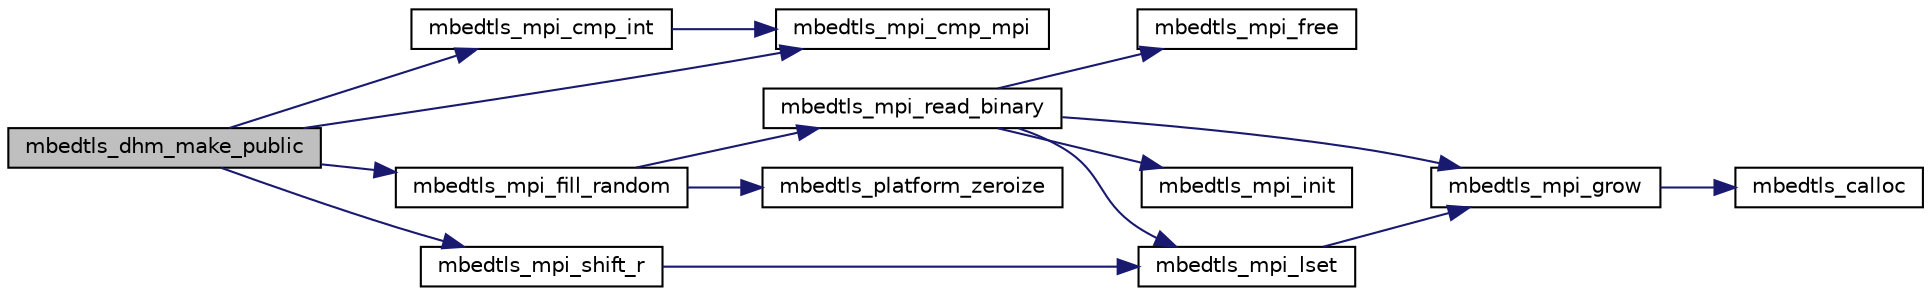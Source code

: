 digraph "mbedtls_dhm_make_public"
{
 // LATEX_PDF_SIZE
  edge [fontname="Helvetica",fontsize="10",labelfontname="Helvetica",labelfontsize="10"];
  node [fontname="Helvetica",fontsize="10",shape=record];
  rankdir="LR";
  Node1 [label="mbedtls_dhm_make_public",height=0.2,width=0.4,color="black", fillcolor="grey75", style="filled", fontcolor="black",tooltip="This function creates a DHM key pair and exports the raw public key in big-endian format."];
  Node1 -> Node2 [color="midnightblue",fontsize="10",style="solid",fontname="Helvetica"];
  Node2 [label="mbedtls_mpi_cmp_int",height=0.2,width=0.4,color="black", fillcolor="white", style="filled",URL="$d1/dcc/bignum_8c.html#ad0e7f426326afc7d3fde309a7a8d82fa",tooltip="Compare an MPI with an integer."];
  Node2 -> Node3 [color="midnightblue",fontsize="10",style="solid",fontname="Helvetica"];
  Node3 [label="mbedtls_mpi_cmp_mpi",height=0.2,width=0.4,color="black", fillcolor="white", style="filled",URL="$d1/dcc/bignum_8c.html#a762dd8add46384d4935a4aecc125096e",tooltip="Compare two MPIs."];
  Node1 -> Node3 [color="midnightblue",fontsize="10",style="solid",fontname="Helvetica"];
  Node1 -> Node4 [color="midnightblue",fontsize="10",style="solid",fontname="Helvetica"];
  Node4 [label="mbedtls_mpi_fill_random",height=0.2,width=0.4,color="black", fillcolor="white", style="filled",URL="$d1/dcc/bignum_8c.html#a81b99c0a79d3e8ddedfd4a6ee37ceb1e",tooltip="Fill an MPI with a number of random bytes."];
  Node4 -> Node5 [color="midnightblue",fontsize="10",style="solid",fontname="Helvetica"];
  Node5 [label="mbedtls_mpi_read_binary",height=0.2,width=0.4,color="black", fillcolor="white", style="filled",URL="$d1/dcc/bignum_8c.html#a68f62c99e53eb034daea486e5d5d83ca",tooltip="Import an MPI from unsigned big endian binary data."];
  Node5 -> Node6 [color="midnightblue",fontsize="10",style="solid",fontname="Helvetica"];
  Node6 [label="mbedtls_mpi_free",height=0.2,width=0.4,color="black", fillcolor="white", style="filled",URL="$d1/dcc/bignum_8c.html#abffd5d8382cb86c089a1ef2bebb90f9f",tooltip="This function frees the components of an MPI context."];
  Node5 -> Node7 [color="midnightblue",fontsize="10",style="solid",fontname="Helvetica"];
  Node7 [label="mbedtls_mpi_grow",height=0.2,width=0.4,color="black", fillcolor="white", style="filled",URL="$d1/dcc/bignum_8c.html#a22263d90d838cb58f271aa8f1920843d",tooltip="Enlarge an MPI to the specified number of limbs."];
  Node7 -> Node8 [color="midnightblue",fontsize="10",style="solid",fontname="Helvetica"];
  Node8 [label="mbedtls_calloc",height=0.2,width=0.4,color="black", fillcolor="white", style="filled",URL="$dc/d3f/platform_8c.html#a065dcb25fe2c4492a910bec761400ebe",tooltip=" "];
  Node5 -> Node9 [color="midnightblue",fontsize="10",style="solid",fontname="Helvetica"];
  Node9 [label="mbedtls_mpi_init",height=0.2,width=0.4,color="black", fillcolor="white", style="filled",URL="$d1/dcc/bignum_8c.html#a99c7cca612b47dc4f3b96905c4f9d69e",tooltip="Initialize an MPI context."];
  Node5 -> Node10 [color="midnightblue",fontsize="10",style="solid",fontname="Helvetica"];
  Node10 [label="mbedtls_mpi_lset",height=0.2,width=0.4,color="black", fillcolor="white", style="filled",URL="$d1/dcc/bignum_8c.html#a65644d139404325130491759a5651f6d",tooltip="Store integer value in MPI."];
  Node10 -> Node7 [color="midnightblue",fontsize="10",style="solid",fontname="Helvetica"];
  Node4 -> Node11 [color="midnightblue",fontsize="10",style="solid",fontname="Helvetica"];
  Node11 [label="mbedtls_platform_zeroize",height=0.2,width=0.4,color="black", fillcolor="white", style="filled",URL="$dd/dde/platform__util_8c.html#aa4e36b2c1c58d8ad89e1e11b6ebea2d9",tooltip="Securely zeroize a buffer."];
  Node1 -> Node12 [color="midnightblue",fontsize="10",style="solid",fontname="Helvetica"];
  Node12 [label="mbedtls_mpi_shift_r",height=0.2,width=0.4,color="black", fillcolor="white", style="filled",URL="$d1/dcc/bignum_8c.html#aee1140147b1e807645cebf64ebded168",tooltip="Perform a right-shift on an MPI: X >>= count."];
  Node12 -> Node10 [color="midnightblue",fontsize="10",style="solid",fontname="Helvetica"];
}
